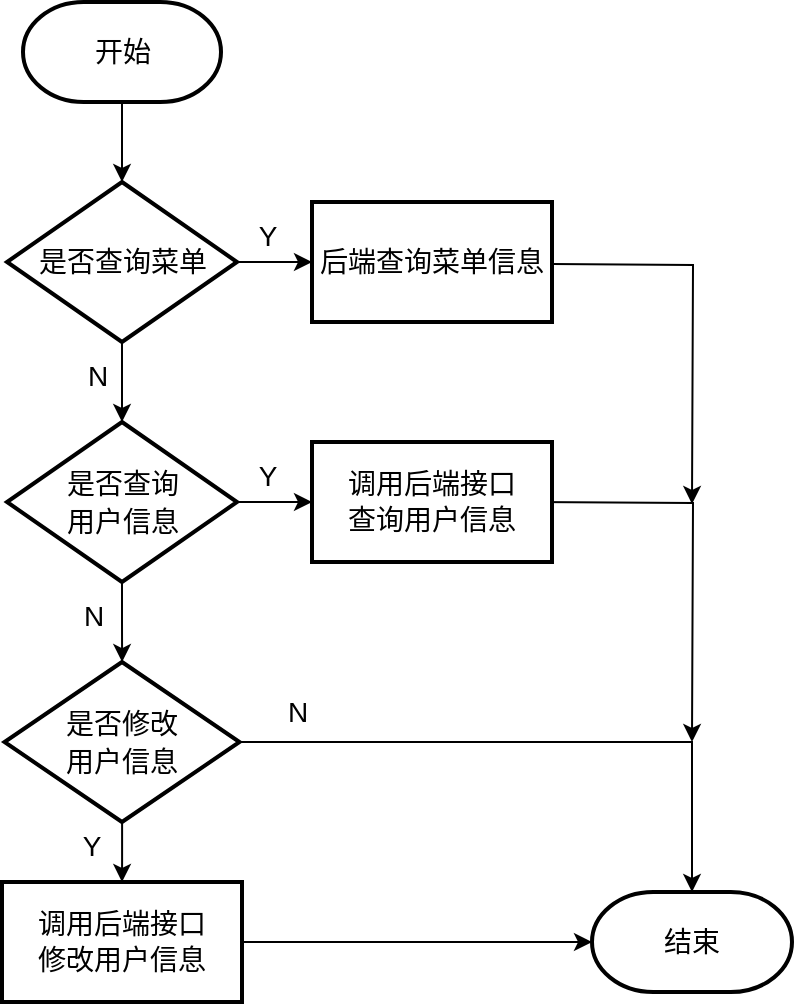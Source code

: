 <mxfile version="27.0.3">
  <diagram name="第 1 页" id="MSIOZIHUtd_p7otdKDNx">
    <mxGraphModel dx="1250" dy="688" grid="1" gridSize="10" guides="1" tooltips="1" connect="1" arrows="1" fold="1" page="1" pageScale="1" pageWidth="827" pageHeight="1169" math="0" shadow="0">
      <root>
        <mxCell id="0" />
        <mxCell id="1" parent="0" />
        <mxCell id="8qcRSLH0dFq3Wt3aRjGg-3" value="" style="edgeStyle=orthogonalEdgeStyle;rounded=0;orthogonalLoop=1;jettySize=auto;html=1;" parent="1" source="8qcRSLH0dFq3Wt3aRjGg-1" target="8qcRSLH0dFq3Wt3aRjGg-2" edge="1">
          <mxGeometry relative="1" as="geometry" />
        </mxCell>
        <mxCell id="8qcRSLH0dFq3Wt3aRjGg-1" value="&lt;font style=&quot;font-size: 14px;&quot;&gt;开始&lt;/font&gt;" style="strokeWidth=2;html=1;shape=mxgraph.flowchart.terminator;whiteSpace=wrap;" parent="1" vertex="1">
          <mxGeometry x="155.5" y="240" width="99" height="50" as="geometry" />
        </mxCell>
        <mxCell id="8qcRSLH0dFq3Wt3aRjGg-5" value="" style="edgeStyle=orthogonalEdgeStyle;rounded=0;orthogonalLoop=1;jettySize=auto;html=1;" parent="1" source="8qcRSLH0dFq3Wt3aRjGg-2" target="8qcRSLH0dFq3Wt3aRjGg-4" edge="1">
          <mxGeometry relative="1" as="geometry" />
        </mxCell>
        <mxCell id="8qcRSLH0dFq3Wt3aRjGg-9" value="" style="edgeStyle=orthogonalEdgeStyle;rounded=0;orthogonalLoop=1;jettySize=auto;html=1;" parent="1" source="8qcRSLH0dFq3Wt3aRjGg-2" target="8qcRSLH0dFq3Wt3aRjGg-8" edge="1">
          <mxGeometry relative="1" as="geometry" />
        </mxCell>
        <mxCell id="8qcRSLH0dFq3Wt3aRjGg-2" value="&lt;p class=&quot;MsoNormal&quot;&gt;&lt;font style=&quot;font-size: 14px;&quot;&gt;是否查询菜单&lt;/font&gt;&lt;/p&gt;" style="rhombus;whiteSpace=wrap;html=1;strokeWidth=2;" parent="1" vertex="1">
          <mxGeometry x="147.5" y="330" width="115" height="80" as="geometry" />
        </mxCell>
        <mxCell id="Pju0J0j1tmBwzHH6KS7X-4" style="edgeStyle=orthogonalEdgeStyle;rounded=0;orthogonalLoop=1;jettySize=auto;html=1;" edge="1" parent="1">
          <mxGeometry relative="1" as="geometry">
            <mxPoint x="490" y="491" as="targetPoint" />
            <mxPoint x="420" y="371" as="sourcePoint" />
          </mxGeometry>
        </mxCell>
        <mxCell id="8qcRSLH0dFq3Wt3aRjGg-4" value="&lt;font style=&quot;font-size: 14px;&quot;&gt;后端查询菜单信息&lt;/font&gt;" style="whiteSpace=wrap;html=1;strokeWidth=2;" parent="1" vertex="1">
          <mxGeometry x="300" y="340" width="120" height="60" as="geometry" />
        </mxCell>
        <mxCell id="8qcRSLH0dFq3Wt3aRjGg-15" value="" style="edgeStyle=orthogonalEdgeStyle;rounded=0;orthogonalLoop=1;jettySize=auto;html=1;" parent="1" source="8qcRSLH0dFq3Wt3aRjGg-8" target="8qcRSLH0dFq3Wt3aRjGg-14" edge="1">
          <mxGeometry relative="1" as="geometry" />
        </mxCell>
        <mxCell id="8qcRSLH0dFq3Wt3aRjGg-23" value="" style="edgeStyle=orthogonalEdgeStyle;rounded=0;orthogonalLoop=1;jettySize=auto;html=1;" parent="1" source="8qcRSLH0dFq3Wt3aRjGg-8" target="8qcRSLH0dFq3Wt3aRjGg-22" edge="1">
          <mxGeometry relative="1" as="geometry" />
        </mxCell>
        <mxCell id="8qcRSLH0dFq3Wt3aRjGg-8" value="&lt;div style=&quot;line-height: 50%;&quot;&gt;&lt;p class=&quot;MsoNormal&quot;&gt;&lt;font face=&quot;Helvetica&quot; style=&quot;font-size: 14px; line-height: 50%;&quot;&gt;是否查询&lt;/font&gt;&lt;/p&gt;&lt;p class=&quot;MsoNormal&quot;&gt;&lt;font face=&quot;Helvetica&quot; style=&quot;font-size: 14px; line-height: 50%;&quot;&gt;用户信息&lt;/font&gt;&lt;/p&gt;&lt;/div&gt;" style="rhombus;whiteSpace=wrap;html=1;strokeWidth=2;" parent="1" vertex="1">
          <mxGeometry x="147.5" y="450" width="115" height="80" as="geometry" />
        </mxCell>
        <mxCell id="8qcRSLH0dFq3Wt3aRjGg-12" value="&lt;font style=&quot;font-size: 14px;&quot;&gt;结束&lt;/font&gt;" style="strokeWidth=2;html=1;shape=mxgraph.flowchart.terminator;whiteSpace=wrap;" parent="1" vertex="1">
          <mxGeometry x="440" y="685" width="100" height="50" as="geometry" />
        </mxCell>
        <mxCell id="8qcRSLH0dFq3Wt3aRjGg-17" value="" style="edgeStyle=orthogonalEdgeStyle;rounded=0;orthogonalLoop=1;jettySize=auto;html=1;" parent="1" source="8qcRSLH0dFq3Wt3aRjGg-14" target="8qcRSLH0dFq3Wt3aRjGg-16" edge="1">
          <mxGeometry relative="1" as="geometry" />
        </mxCell>
        <mxCell id="8qcRSLH0dFq3Wt3aRjGg-14" value="&lt;div style=&quot;line-height: 50%;&quot;&gt;&lt;p class=&quot;MsoNormal&quot;&gt;&lt;font face=&quot;Helvetica&quot; style=&quot;font-size: 14px; line-height: 50%;&quot;&gt;是否修改&lt;/font&gt;&lt;/p&gt;&lt;p class=&quot;MsoNormal&quot;&gt;&lt;font face=&quot;Helvetica&quot; style=&quot;font-size: 14px; line-height: 50%;&quot;&gt;用户信息&lt;/font&gt;&lt;/p&gt;&lt;/div&gt;" style="rhombus;whiteSpace=wrap;html=1;strokeWidth=2;" parent="1" vertex="1">
          <mxGeometry x="146.25" y="570" width="117.5" height="80" as="geometry" />
        </mxCell>
        <mxCell id="8qcRSLH0dFq3Wt3aRjGg-16" value="&lt;div style=&quot;line-height: 40%;&quot;&gt;&lt;p class=&quot;MsoNormal&quot;&gt;&lt;font style=&quot;font-size: 14px;&quot; face=&quot;Helvetica&quot;&gt;调用后端接口&lt;/font&gt;&lt;/p&gt;&lt;p class=&quot;MsoNormal&quot;&gt;&lt;font style=&quot;font-size: 14px;&quot; face=&quot;Helvetica&quot;&gt;修改用户信息&lt;/font&gt;&lt;/p&gt;&lt;/div&gt;" style="whiteSpace=wrap;html=1;strokeWidth=2;" parent="1" vertex="1">
          <mxGeometry x="145" y="680" width="120" height="60" as="geometry" />
        </mxCell>
        <mxCell id="Pju0J0j1tmBwzHH6KS7X-3" style="edgeStyle=orthogonalEdgeStyle;rounded=0;orthogonalLoop=1;jettySize=auto;html=1;" edge="1" parent="1">
          <mxGeometry relative="1" as="geometry">
            <mxPoint x="490" y="610" as="targetPoint" />
            <mxPoint x="410" y="490" as="sourcePoint" />
          </mxGeometry>
        </mxCell>
        <mxCell id="8qcRSLH0dFq3Wt3aRjGg-22" value="&lt;div style=&quot;line-height: 40%;&quot;&gt;&lt;p class=&quot;MsoNormal&quot;&gt;&lt;font style=&quot;font-size: 14px;&quot; face=&quot;Helvetica&quot;&gt;调用后端接口&lt;/font&gt;&lt;/p&gt;&lt;p class=&quot;MsoNormal&quot;&gt;&lt;font style=&quot;font-size: 14px;&quot;&gt;查询用户信息&lt;/font&gt;&lt;/p&gt;&lt;/div&gt;" style="whiteSpace=wrap;html=1;strokeWidth=2;" parent="1" vertex="1">
          <mxGeometry x="300" y="460" width="120" height="60" as="geometry" />
        </mxCell>
        <mxCell id="8qcRSLH0dFq3Wt3aRjGg-26" value="&lt;font style=&quot;font-size: 14px;&quot;&gt;N&lt;/font&gt;" style="text;html=1;align=center;verticalAlign=middle;whiteSpace=wrap;rounded=0;" parent="1" vertex="1">
          <mxGeometry x="163" y="412" width="60" height="30" as="geometry" />
        </mxCell>
        <mxCell id="8qcRSLH0dFq3Wt3aRjGg-27" value="&lt;font style=&quot;font-size: 14px;&quot;&gt;Y&lt;/font&gt;" style="text;html=1;align=center;verticalAlign=middle;whiteSpace=wrap;rounded=0;" parent="1" vertex="1">
          <mxGeometry x="248" y="342" width="60" height="30" as="geometry" />
        </mxCell>
        <mxCell id="8qcRSLH0dFq3Wt3aRjGg-29" value="&lt;font style=&quot;font-size: 14px;&quot;&gt;N&lt;/font&gt;" style="text;html=1;align=center;verticalAlign=middle;whiteSpace=wrap;rounded=0;" parent="1" vertex="1">
          <mxGeometry x="161" y="532" width="60" height="30" as="geometry" />
        </mxCell>
        <mxCell id="8qcRSLH0dFq3Wt3aRjGg-30" value="&lt;font style=&quot;font-size: 14px;&quot;&gt;Y&lt;/font&gt;" style="text;html=1;align=center;verticalAlign=middle;whiteSpace=wrap;rounded=0;" parent="1" vertex="1">
          <mxGeometry x="248" y="462" width="60" height="30" as="geometry" />
        </mxCell>
        <mxCell id="8qcRSLH0dFq3Wt3aRjGg-31" value="&lt;font style=&quot;font-size: 14px;&quot;&gt;Y&lt;/font&gt;" style="text;html=1;align=center;verticalAlign=middle;whiteSpace=wrap;rounded=0;" parent="1" vertex="1">
          <mxGeometry x="160" y="647" width="60" height="30" as="geometry" />
        </mxCell>
        <mxCell id="8qcRSLH0dFq3Wt3aRjGg-32" value="&lt;font style=&quot;font-size: 14px;&quot;&gt;N&lt;/font&gt;" style="text;html=1;align=center;verticalAlign=middle;whiteSpace=wrap;rounded=0;" parent="1" vertex="1">
          <mxGeometry x="262.75" y="580" width="60" height="30" as="geometry" />
        </mxCell>
        <mxCell id="Pju0J0j1tmBwzHH6KS7X-1" style="edgeStyle=orthogonalEdgeStyle;rounded=0;orthogonalLoop=1;jettySize=auto;html=1;entryX=0;entryY=0.5;entryDx=0;entryDy=0;entryPerimeter=0;" edge="1" parent="1" source="8qcRSLH0dFq3Wt3aRjGg-16" target="8qcRSLH0dFq3Wt3aRjGg-12">
          <mxGeometry relative="1" as="geometry" />
        </mxCell>
        <mxCell id="Pju0J0j1tmBwzHH6KS7X-2" style="edgeStyle=orthogonalEdgeStyle;rounded=0;orthogonalLoop=1;jettySize=auto;html=1;exitX=1;exitY=0.5;exitDx=0;exitDy=0;entryX=0.5;entryY=0;entryDx=0;entryDy=0;entryPerimeter=0;" edge="1" parent="1" source="8qcRSLH0dFq3Wt3aRjGg-14" target="8qcRSLH0dFq3Wt3aRjGg-12">
          <mxGeometry relative="1" as="geometry" />
        </mxCell>
      </root>
    </mxGraphModel>
  </diagram>
</mxfile>
